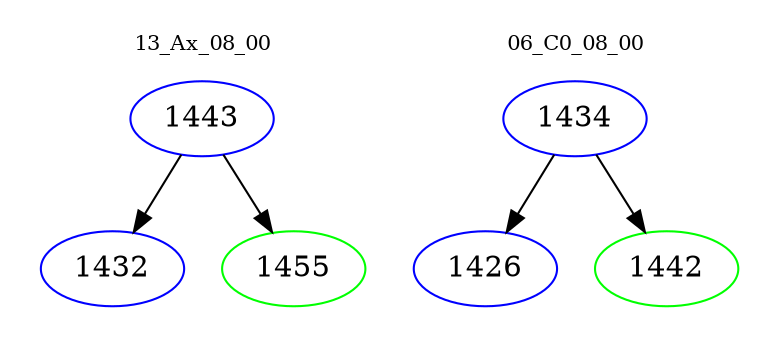 digraph{
subgraph cluster_0 {
color = white
label = "13_Ax_08_00";
fontsize=10;
T0_1443 [label="1443", color="blue"]
T0_1443 -> T0_1432 [color="black"]
T0_1432 [label="1432", color="blue"]
T0_1443 -> T0_1455 [color="black"]
T0_1455 [label="1455", color="green"]
}
subgraph cluster_1 {
color = white
label = "06_C0_08_00";
fontsize=10;
T1_1434 [label="1434", color="blue"]
T1_1434 -> T1_1426 [color="black"]
T1_1426 [label="1426", color="blue"]
T1_1434 -> T1_1442 [color="black"]
T1_1442 [label="1442", color="green"]
}
}
